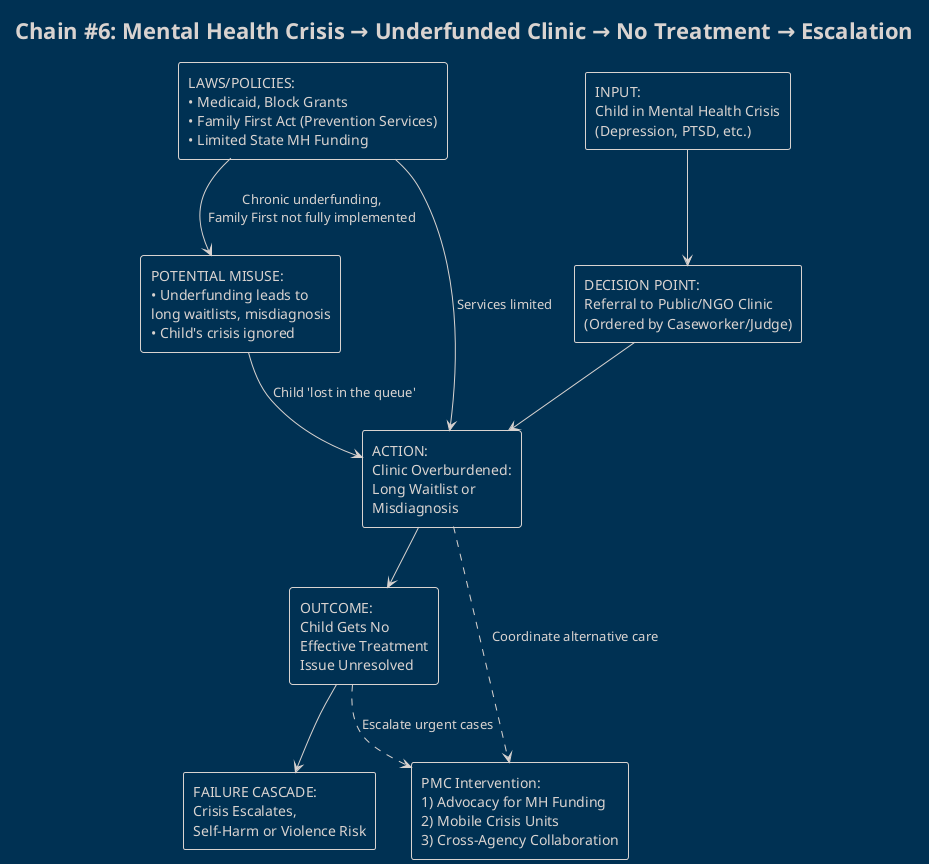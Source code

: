 @startuml Chain6-MentalHealth
!theme blueprint
top to bottom direction

title Chain #6: Mental Health Crisis → Underfunded Clinic → No Treatment → Escalation

rectangle "LAWS/POLICIES:\n• Medicaid, Block Grants\n• Family First Act (Prevention Services)\n• Limited State MH Funding" as L6
rectangle "POTENTIAL MISUSE:\n• Underfunding leads to\nlong waitlists, misdiagnosis\n• Child's crisis ignored" as M6

rectangle "INPUT:\nChild in Mental Health Crisis\n(Depression, PTSD, etc.)" as C6_Input
rectangle "DECISION POINT:\nReferral to Public/NGO Clinic\n(Ordered by Caseworker/Judge)" as C6_Decision
rectangle "ACTION:\nClinic Overburdened:\nLong Waitlist or\nMisdiagnosis" as C6_Action
rectangle "OUTCOME:\nChild Gets No\nEffective Treatment\nIssue Unresolved" as C6_Outcome
rectangle "FAILURE CASCADE:\nCrisis Escalates,\nSelf‐Harm or Violence Risk" as C6_Failure
rectangle "PMC Intervention:\n1) Advocacy for MH Funding\n2) Mobile Crisis Units\n3) Cross‐Agency Collaboration" as C6_PMC

L6 --> M6 : "Chronic underfunding,\nFamily First not fully implemented"
L6 --> C6_Action : "Services limited"
M6 --> C6_Action : "Child 'lost in the queue'"

C6_Input --> C6_Decision
C6_Decision --> C6_Action
C6_Action --> C6_Outcome
C6_Outcome --> C6_Failure

C6_Action -[dashed]-> C6_PMC : "Coordinate alternative care"
C6_Outcome -[dashed]-> C6_PMC : "Escalate urgent cases"

@enduml
